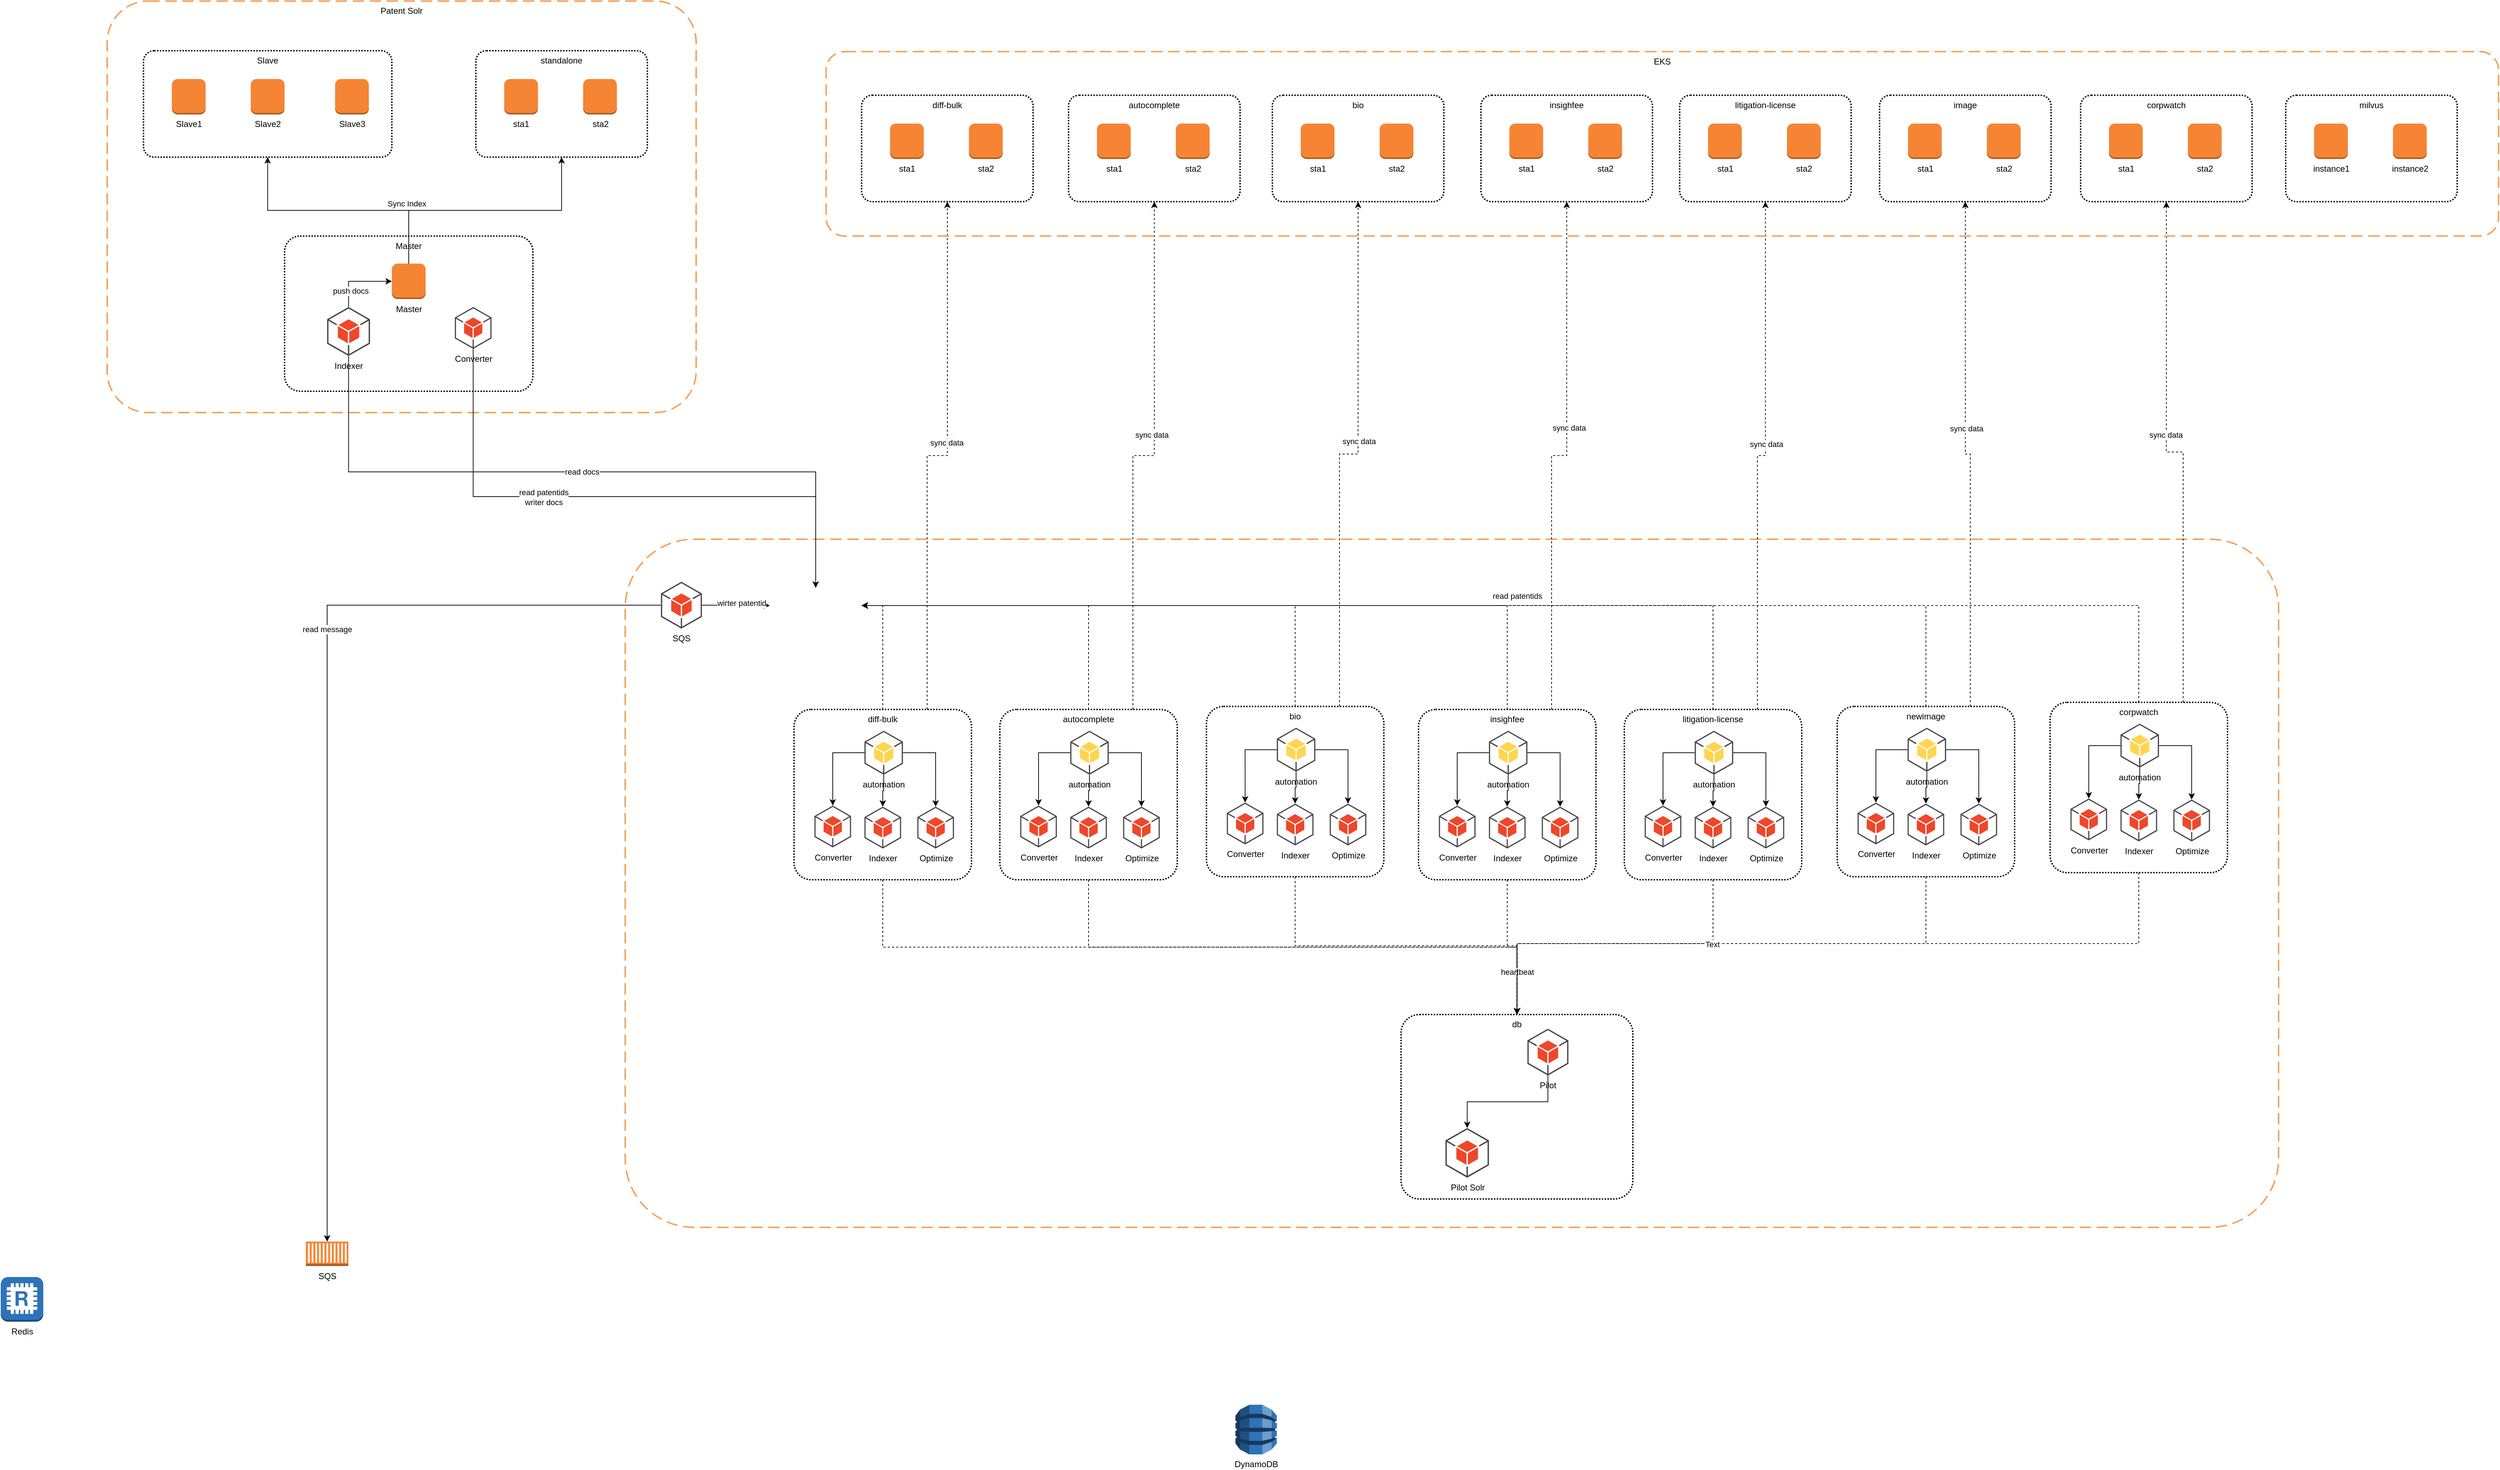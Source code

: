<mxfile version="16.5.5" type="github">
  <diagram id="Ht1M8jgEwFfnCIfOTk4-" name="Page-1">
    <mxGraphModel dx="2835" dy="1621" grid="1" gridSize="10" guides="1" tooltips="1" connect="1" arrows="1" fold="1" page="1" pageScale="1" pageWidth="1169" pageHeight="827" math="0" shadow="0">
      <root>
        <mxCell id="0" />
        <mxCell id="1" parent="0" />
        <mxCell id="1D48mH3xO_Sxxa785n8w-29" value="" style="rounded=1;arcSize=10;dashed=1;strokeColor=#F59D56;fillColor=none;gradientColor=none;dashPattern=8 4;strokeWidth=2;" parent="1" vertex="1">
          <mxGeometry x="80" y="490" width="2330" height="970" as="geometry" />
        </mxCell>
        <mxCell id="1D48mH3xO_Sxxa785n8w-140" value="db" style="rounded=1;arcSize=10;dashed=1;fillColor=none;gradientColor=none;dashPattern=1 1;strokeWidth=2;verticalAlign=top;" parent="1" vertex="1">
          <mxGeometry x="1173.33" y="1160" width="326.67" height="260" as="geometry" />
        </mxCell>
        <mxCell id="1D48mH3xO_Sxxa785n8w-141" style="edgeStyle=orthogonalEdgeStyle;rounded=0;orthogonalLoop=1;jettySize=auto;html=1;exitX=0.5;exitY=1;exitDx=0;exitDy=0;dashed=1;" parent="1" source="1D48mH3xO_Sxxa785n8w-71" target="1D48mH3xO_Sxxa785n8w-140" edge="1">
          <mxGeometry relative="1" as="geometry" />
        </mxCell>
        <mxCell id="1D48mH3xO_Sxxa785n8w-149" style="edgeStyle=orthogonalEdgeStyle;rounded=0;orthogonalLoop=1;jettySize=auto;html=1;exitX=0.5;exitY=0;exitDx=0;exitDy=0;entryX=1;entryY=0.5;entryDx=0;entryDy=0;dashed=1;" parent="1" source="1D48mH3xO_Sxxa785n8w-71" target="1D48mH3xO_Sxxa785n8w-42" edge="1">
          <mxGeometry relative="1" as="geometry" />
        </mxCell>
        <mxCell id="4csl45NmHxAK_T0GIT1x-1" style="edgeStyle=orthogonalEdgeStyle;rounded=0;orthogonalLoop=1;jettySize=auto;html=1;exitX=0.75;exitY=0;exitDx=0;exitDy=0;entryX=0.5;entryY=1;entryDx=0;entryDy=0;dashed=1;" edge="1" parent="1" source="1D48mH3xO_Sxxa785n8w-71" target="1D48mH3xO_Sxxa785n8w-173">
          <mxGeometry relative="1" as="geometry" />
        </mxCell>
        <mxCell id="4csl45NmHxAK_T0GIT1x-12" value="sync data" style="edgeLabel;html=1;align=center;verticalAlign=middle;resizable=0;points=[];" vertex="1" connectable="0" parent="4csl45NmHxAK_T0GIT1x-1">
          <mxGeometry x="0.087" y="1" relative="1" as="geometry">
            <mxPoint as="offset" />
          </mxGeometry>
        </mxCell>
        <mxCell id="1D48mH3xO_Sxxa785n8w-71" value="diff-bulk" style="rounded=1;arcSize=10;dashed=1;fillColor=none;gradientColor=none;dashPattern=1 1;strokeWidth=2;verticalAlign=top;" parent="1" vertex="1">
          <mxGeometry x="318.0" y="730" width="250" height="240" as="geometry" />
        </mxCell>
        <mxCell id="1D48mH3xO_Sxxa785n8w-31" value="Patent Solr" style="rounded=1;arcSize=10;dashed=1;strokeColor=#F59D56;fillColor=none;gradientColor=none;dashPattern=8 4;strokeWidth=2;verticalAlign=top;" parent="1" vertex="1">
          <mxGeometry x="-650" y="-268.5" width="830" height="580" as="geometry" />
        </mxCell>
        <mxCell id="1D48mH3xO_Sxxa785n8w-21" value="Master" style="rounded=1;arcSize=10;dashed=1;fillColor=none;gradientColor=none;dashPattern=1 1;strokeWidth=2;verticalAlign=top;" parent="1" vertex="1">
          <mxGeometry x="-400" y="62.75" width="350" height="218.75" as="geometry" />
        </mxCell>
        <mxCell id="1D48mH3xO_Sxxa785n8w-7" value="DynamoDB" style="outlineConnect=0;dashed=0;verticalLabelPosition=bottom;verticalAlign=top;align=center;html=1;shape=mxgraph.aws3.dynamo_db;fillColor=#2E73B8;gradientColor=none;" parent="1" vertex="1">
          <mxGeometry x="939.99" y="1710" width="58.33" height="70" as="geometry" />
        </mxCell>
        <mxCell id="1D48mH3xO_Sxxa785n8w-8" value="Redis" style="outlineConnect=0;dashed=0;verticalLabelPosition=bottom;verticalAlign=top;align=center;html=1;shape=mxgraph.aws3.redis;fillColor=#2E73B8;gradientColor=none;" parent="1" vertex="1">
          <mxGeometry x="-800" y="1530" width="60" height="63" as="geometry" />
        </mxCell>
        <mxCell id="1D48mH3xO_Sxxa785n8w-32" style="edgeStyle=orthogonalEdgeStyle;rounded=0;orthogonalLoop=1;jettySize=auto;html=1;exitX=0.5;exitY=0;exitDx=0;exitDy=0;exitPerimeter=0;entryX=0.5;entryY=1;entryDx=0;entryDy=0;" parent="1" source="1D48mH3xO_Sxxa785n8w-13" target="1D48mH3xO_Sxxa785n8w-165" edge="1">
          <mxGeometry relative="1" as="geometry">
            <mxPoint x="-86.2" y="-38.74" as="targetPoint" />
          </mxGeometry>
        </mxCell>
        <mxCell id="1D48mH3xO_Sxxa785n8w-33" style="edgeStyle=orthogonalEdgeStyle;rounded=0;orthogonalLoop=1;jettySize=auto;html=1;exitX=0.5;exitY=0;exitDx=0;exitDy=0;exitPerimeter=0;entryX=0.5;entryY=1;entryDx=0;entryDy=0;" parent="1" source="1D48mH3xO_Sxxa785n8w-13" target="1D48mH3xO_Sxxa785n8w-161" edge="1">
          <mxGeometry relative="1" as="geometry">
            <mxPoint x="-379.941" y="-24.25" as="targetPoint" />
          </mxGeometry>
        </mxCell>
        <mxCell id="1D48mH3xO_Sxxa785n8w-34" value="Sync Index" style="edgeLabel;html=1;align=center;verticalAlign=middle;resizable=0;points=[];" parent="1D48mH3xO_Sxxa785n8w-33" vertex="1" connectable="0">
          <mxGeometry x="-0.615" y="3" relative="1" as="geometry">
            <mxPoint y="-18" as="offset" />
          </mxGeometry>
        </mxCell>
        <mxCell id="1D48mH3xO_Sxxa785n8w-13" value="Master" style="outlineConnect=0;dashed=0;verticalLabelPosition=bottom;verticalAlign=top;align=center;html=1;shape=mxgraph.aws3.instance;fillColor=#F58534;gradientColor=none;" parent="1" vertex="1">
          <mxGeometry x="-248.81" y="101.5" width="47.62" height="50" as="geometry" />
        </mxCell>
        <mxCell id="1D48mH3xO_Sxxa785n8w-66" style="edgeStyle=orthogonalEdgeStyle;rounded=0;orthogonalLoop=1;jettySize=auto;html=1;exitX=0.5;exitY=1;exitDx=0;exitDy=0;exitPerimeter=0;entryX=0.5;entryY=0;entryDx=0;entryDy=0;" parent="1" source="1D48mH3xO_Sxxa785n8w-24" target="1D48mH3xO_Sxxa785n8w-42" edge="1">
          <mxGeometry relative="1" as="geometry">
            <Array as="points">
              <mxPoint x="-134" y="430" />
              <mxPoint x="348" y="430" />
            </Array>
          </mxGeometry>
        </mxCell>
        <mxCell id="1D48mH3xO_Sxxa785n8w-67" value="read patentids&lt;br&gt;writer docs" style="edgeLabel;html=1;align=center;verticalAlign=middle;resizable=0;points=[];" parent="1D48mH3xO_Sxxa785n8w-66" vertex="1" connectable="0">
          <mxGeometry x="-0.251" y="-1" relative="1" as="geometry">
            <mxPoint as="offset" />
          </mxGeometry>
        </mxCell>
        <mxCell id="1D48mH3xO_Sxxa785n8w-24" value="Converter" style="outlineConnect=0;dashed=0;verticalLabelPosition=bottom;verticalAlign=top;align=center;html=1;shape=mxgraph.aws3.android;fillColor=#EE472A;gradientColor=none;" parent="1" vertex="1">
          <mxGeometry x="-160" y="162.75" width="51.63" height="59" as="geometry" />
        </mxCell>
        <mxCell id="1D48mH3xO_Sxxa785n8w-46" value="read docs" style="edgeStyle=orthogonalEdgeStyle;rounded=0;orthogonalLoop=1;jettySize=auto;html=1;exitX=0.5;exitY=1;exitDx=0;exitDy=0;exitPerimeter=0;" parent="1" source="1D48mH3xO_Sxxa785n8w-25" target="1D48mH3xO_Sxxa785n8w-42" edge="1">
          <mxGeometry relative="1" as="geometry">
            <mxPoint x="-191.556" y="490" as="targetPoint" />
          </mxGeometry>
        </mxCell>
        <mxCell id="1D48mH3xO_Sxxa785n8w-68" style="edgeStyle=orthogonalEdgeStyle;rounded=0;orthogonalLoop=1;jettySize=auto;html=1;exitX=0.5;exitY=0;exitDx=0;exitDy=0;exitPerimeter=0;entryX=0;entryY=0.5;entryDx=0;entryDy=0;entryPerimeter=0;" parent="1" source="1D48mH3xO_Sxxa785n8w-25" target="1D48mH3xO_Sxxa785n8w-13" edge="1">
          <mxGeometry relative="1" as="geometry" />
        </mxCell>
        <mxCell id="1D48mH3xO_Sxxa785n8w-69" value="push docs" style="edgeLabel;html=1;align=center;verticalAlign=middle;resizable=0;points=[];" parent="1D48mH3xO_Sxxa785n8w-68" vertex="1" connectable="0">
          <mxGeometry x="-0.524" y="-3" relative="1" as="geometry">
            <mxPoint as="offset" />
          </mxGeometry>
        </mxCell>
        <mxCell id="1D48mH3xO_Sxxa785n8w-25" value="Indexer" style="outlineConnect=0;dashed=0;verticalLabelPosition=bottom;verticalAlign=top;align=center;html=1;shape=mxgraph.aws3.android;fillColor=#EE472A;gradientColor=none;" parent="1" vertex="1">
          <mxGeometry x="-340" y="162.75" width="60.38" height="69" as="geometry" />
        </mxCell>
        <mxCell id="1D48mH3xO_Sxxa785n8w-39" style="edgeStyle=orthogonalEdgeStyle;rounded=0;orthogonalLoop=1;jettySize=auto;html=1;exitX=0;exitY=0.5;exitDx=0;exitDy=0;exitPerimeter=0;entryX=0.5;entryY=0;entryDx=0;entryDy=0;entryPerimeter=0;" parent="1" source="1D48mH3xO_Sxxa785n8w-35" target="1D48mH3xO_Sxxa785n8w-38" edge="1">
          <mxGeometry relative="1" as="geometry" />
        </mxCell>
        <mxCell id="1D48mH3xO_Sxxa785n8w-40" value="read message" style="edgeLabel;html=1;align=center;verticalAlign=middle;resizable=0;points=[];" parent="1D48mH3xO_Sxxa785n8w-39" vertex="1" connectable="0">
          <mxGeometry x="-0.262" relative="1" as="geometry">
            <mxPoint as="offset" />
          </mxGeometry>
        </mxCell>
        <mxCell id="1D48mH3xO_Sxxa785n8w-64" style="edgeStyle=orthogonalEdgeStyle;rounded=0;orthogonalLoop=1;jettySize=auto;html=1;exitX=1;exitY=0.5;exitDx=0;exitDy=0;exitPerimeter=0;entryX=0;entryY=0.5;entryDx=0;entryDy=0;" parent="1" source="1D48mH3xO_Sxxa785n8w-35" target="1D48mH3xO_Sxxa785n8w-42" edge="1">
          <mxGeometry relative="1" as="geometry" />
        </mxCell>
        <mxCell id="1D48mH3xO_Sxxa785n8w-65" value="wirter patentid" style="edgeLabel;html=1;align=center;verticalAlign=middle;resizable=0;points=[];" parent="1D48mH3xO_Sxxa785n8w-64" vertex="1" connectable="0">
          <mxGeometry x="0.141" y="4" relative="1" as="geometry">
            <mxPoint x="1" as="offset" />
          </mxGeometry>
        </mxCell>
        <mxCell id="1D48mH3xO_Sxxa785n8w-35" value="SQS" style="outlineConnect=0;dashed=0;verticalLabelPosition=bottom;verticalAlign=top;align=center;html=1;shape=mxgraph.aws3.android;fillColor=#EE472A;gradientColor=none;" parent="1" vertex="1">
          <mxGeometry x="130.38" y="550" width="57.75" height="66" as="geometry" />
        </mxCell>
        <mxCell id="1D48mH3xO_Sxxa785n8w-38" value="SQS" style="outlineConnect=0;dashed=0;verticalLabelPosition=bottom;verticalAlign=top;align=center;html=1;shape=mxgraph.aws3.ec2_compute_container;fillColor=#F58534;gradientColor=none;" parent="1" vertex="1">
          <mxGeometry x="-370" y="1480" width="60" height="34.5" as="geometry" />
        </mxCell>
        <mxCell id="1D48mH3xO_Sxxa785n8w-42" value="" style="shape=image;verticalLabelPosition=bottom;labelBackgroundColor=default;verticalAlign=top;aspect=fixed;imageAspect=0;image=https://www.ovhcloud.com/sites/default/files/styles/text_media_horizontal/public/2021-09/ECX-1909_Hero_Kafka_600x400%402x-1.png;" parent="1" vertex="1">
          <mxGeometry x="283.81" y="558.5" width="129.36" height="50" as="geometry" />
        </mxCell>
        <mxCell id="1D48mH3xO_Sxxa785n8w-53" style="edgeStyle=orthogonalEdgeStyle;rounded=0;orthogonalLoop=1;jettySize=auto;html=1;exitX=0.5;exitY=1;exitDx=0;exitDy=0;exitPerimeter=0;entryX=0.5;entryY=0;entryDx=0;entryDy=0;entryPerimeter=0;" parent="1" source="1D48mH3xO_Sxxa785n8w-51" target="1D48mH3xO_Sxxa785n8w-52" edge="1">
          <mxGeometry relative="1" as="geometry" />
        </mxCell>
        <mxCell id="1D48mH3xO_Sxxa785n8w-51" value="Pilot" style="outlineConnect=0;dashed=0;verticalLabelPosition=bottom;verticalAlign=top;align=center;html=1;shape=mxgraph.aws3.android;fillColor=#EE472A;gradientColor=none;" parent="1" vertex="1">
          <mxGeometry x="1351.44" y="1180" width="57.75" height="66" as="geometry" />
        </mxCell>
        <mxCell id="1D48mH3xO_Sxxa785n8w-52" value="Pilot Solr" style="outlineConnect=0;dashed=0;verticalLabelPosition=bottom;verticalAlign=top;align=center;html=1;shape=mxgraph.aws3.android;fillColor=#EE472A;gradientColor=none;" parent="1" vertex="1">
          <mxGeometry x="1235.94" y="1320" width="61.25" height="70" as="geometry" />
        </mxCell>
        <mxCell id="1D48mH3xO_Sxxa785n8w-75" style="edgeStyle=orthogonalEdgeStyle;rounded=0;orthogonalLoop=1;jettySize=auto;html=1;exitX=0;exitY=0.5;exitDx=0;exitDy=0;exitPerimeter=0;entryX=0.5;entryY=0;entryDx=0;entryDy=0;entryPerimeter=0;" parent="1" source="1D48mH3xO_Sxxa785n8w-55" target="1D48mH3xO_Sxxa785n8w-72" edge="1">
          <mxGeometry relative="1" as="geometry" />
        </mxCell>
        <mxCell id="1D48mH3xO_Sxxa785n8w-76" style="edgeStyle=orthogonalEdgeStyle;rounded=0;orthogonalLoop=1;jettySize=auto;html=1;exitX=1;exitY=0.5;exitDx=0;exitDy=0;exitPerimeter=0;entryX=0.5;entryY=0;entryDx=0;entryDy=0;entryPerimeter=0;" parent="1" source="1D48mH3xO_Sxxa785n8w-55" target="1D48mH3xO_Sxxa785n8w-74" edge="1">
          <mxGeometry relative="1" as="geometry" />
        </mxCell>
        <mxCell id="1D48mH3xO_Sxxa785n8w-77" style="edgeStyle=orthogonalEdgeStyle;rounded=0;orthogonalLoop=1;jettySize=auto;html=1;exitX=0.5;exitY=1;exitDx=0;exitDy=0;exitPerimeter=0;entryX=0.5;entryY=0;entryDx=0;entryDy=0;entryPerimeter=0;" parent="1" source="1D48mH3xO_Sxxa785n8w-55" target="1D48mH3xO_Sxxa785n8w-73" edge="1">
          <mxGeometry relative="1" as="geometry" />
        </mxCell>
        <mxCell id="1D48mH3xO_Sxxa785n8w-55" value="automation" style="outlineConnect=0;dashed=0;verticalLabelPosition=bottom;verticalAlign=top;align=center;html=1;shape=mxgraph.aws3.android;fillColor=#FFD44F;gradientColor=none;" parent="1" vertex="1">
          <mxGeometry x="417.19" y="760" width="54.25" height="62" as="geometry" />
        </mxCell>
        <mxCell id="1D48mH3xO_Sxxa785n8w-72" value="Converter" style="outlineConnect=0;dashed=0;verticalLabelPosition=bottom;verticalAlign=top;align=center;html=1;shape=mxgraph.aws3.android;fillColor=#EE472A;gradientColor=none;" parent="1" vertex="1">
          <mxGeometry x="346.7" y="865.5" width="51.63" height="59" as="geometry" />
        </mxCell>
        <mxCell id="1D48mH3xO_Sxxa785n8w-73" value="Indexer" style="outlineConnect=0;dashed=0;verticalLabelPosition=bottom;verticalAlign=top;align=center;html=1;shape=mxgraph.aws3.android;fillColor=#EE472A;gradientColor=none;" parent="1" vertex="1">
          <mxGeometry x="417.19" y="867" width="51.63" height="59" as="geometry" />
        </mxCell>
        <mxCell id="1D48mH3xO_Sxxa785n8w-74" value="Optimize" style="outlineConnect=0;dashed=0;verticalLabelPosition=bottom;verticalAlign=top;align=center;html=1;shape=mxgraph.aws3.android;fillColor=#EE472A;gradientColor=none;" parent="1" vertex="1">
          <mxGeometry x="491.7" y="867" width="51.63" height="59" as="geometry" />
        </mxCell>
        <mxCell id="1D48mH3xO_Sxxa785n8w-142" style="edgeStyle=orthogonalEdgeStyle;rounded=0;orthogonalLoop=1;jettySize=auto;html=1;exitX=0.5;exitY=1;exitDx=0;exitDy=0;dashed=1;" parent="1" source="1D48mH3xO_Sxxa785n8w-78" target="1D48mH3xO_Sxxa785n8w-140" edge="1">
          <mxGeometry relative="1" as="geometry">
            <Array as="points">
              <mxPoint x="733" y="1065" />
              <mxPoint x="1337" y="1065" />
            </Array>
          </mxGeometry>
        </mxCell>
        <mxCell id="1D48mH3xO_Sxxa785n8w-150" style="edgeStyle=orthogonalEdgeStyle;rounded=0;orthogonalLoop=1;jettySize=auto;html=1;exitX=0.5;exitY=0;exitDx=0;exitDy=0;dashed=1;entryX=1;entryY=0.5;entryDx=0;entryDy=0;" parent="1" source="1D48mH3xO_Sxxa785n8w-78" target="1D48mH3xO_Sxxa785n8w-42" edge="1">
          <mxGeometry relative="1" as="geometry">
            <mxPoint x="400" y="590" as="targetPoint" />
          </mxGeometry>
        </mxCell>
        <mxCell id="4csl45NmHxAK_T0GIT1x-2" style="edgeStyle=orthogonalEdgeStyle;rounded=0;orthogonalLoop=1;jettySize=auto;html=1;exitX=0.75;exitY=0;exitDx=0;exitDy=0;entryX=0.5;entryY=1;entryDx=0;entryDy=0;dashed=1;" edge="1" parent="1" source="1D48mH3xO_Sxxa785n8w-78" target="1D48mH3xO_Sxxa785n8w-179">
          <mxGeometry relative="1" as="geometry">
            <mxPoint x="850" y="120" as="targetPoint" />
          </mxGeometry>
        </mxCell>
        <mxCell id="4csl45NmHxAK_T0GIT1x-13" value="sync data" style="edgeLabel;html=1;align=center;verticalAlign=middle;resizable=0;points=[];" vertex="1" connectable="0" parent="4csl45NmHxAK_T0GIT1x-2">
          <mxGeometry x="0.118" y="4" relative="1" as="geometry">
            <mxPoint as="offset" />
          </mxGeometry>
        </mxCell>
        <mxCell id="1D48mH3xO_Sxxa785n8w-78" value="autocomplete" style="rounded=1;arcSize=10;dashed=1;fillColor=none;gradientColor=none;dashPattern=1 1;strokeWidth=2;verticalAlign=top;" parent="1" vertex="1">
          <mxGeometry x="608" y="730" width="250" height="240" as="geometry" />
        </mxCell>
        <mxCell id="1D48mH3xO_Sxxa785n8w-79" style="edgeStyle=orthogonalEdgeStyle;rounded=0;orthogonalLoop=1;jettySize=auto;html=1;exitX=0;exitY=0.5;exitDx=0;exitDy=0;exitPerimeter=0;entryX=0.5;entryY=0;entryDx=0;entryDy=0;entryPerimeter=0;" parent="1" source="1D48mH3xO_Sxxa785n8w-82" target="1D48mH3xO_Sxxa785n8w-83" edge="1">
          <mxGeometry relative="1" as="geometry" />
        </mxCell>
        <mxCell id="1D48mH3xO_Sxxa785n8w-80" style="edgeStyle=orthogonalEdgeStyle;rounded=0;orthogonalLoop=1;jettySize=auto;html=1;exitX=1;exitY=0.5;exitDx=0;exitDy=0;exitPerimeter=0;entryX=0.5;entryY=0;entryDx=0;entryDy=0;entryPerimeter=0;" parent="1" source="1D48mH3xO_Sxxa785n8w-82" target="1D48mH3xO_Sxxa785n8w-85" edge="1">
          <mxGeometry relative="1" as="geometry" />
        </mxCell>
        <mxCell id="1D48mH3xO_Sxxa785n8w-81" style="edgeStyle=orthogonalEdgeStyle;rounded=0;orthogonalLoop=1;jettySize=auto;html=1;exitX=0.5;exitY=1;exitDx=0;exitDy=0;exitPerimeter=0;entryX=0.5;entryY=0;entryDx=0;entryDy=0;entryPerimeter=0;" parent="1" source="1D48mH3xO_Sxxa785n8w-82" target="1D48mH3xO_Sxxa785n8w-84" edge="1">
          <mxGeometry relative="1" as="geometry" />
        </mxCell>
        <mxCell id="1D48mH3xO_Sxxa785n8w-82" value="automation" style="outlineConnect=0;dashed=0;verticalLabelPosition=bottom;verticalAlign=top;align=center;html=1;shape=mxgraph.aws3.android;fillColor=#FFD44F;gradientColor=none;" parent="1" vertex="1">
          <mxGeometry x="707.19" y="760" width="54.25" height="62" as="geometry" />
        </mxCell>
        <mxCell id="1D48mH3xO_Sxxa785n8w-83" value="Converter" style="outlineConnect=0;dashed=0;verticalLabelPosition=bottom;verticalAlign=top;align=center;html=1;shape=mxgraph.aws3.android;fillColor=#EE472A;gradientColor=none;" parent="1" vertex="1">
          <mxGeometry x="636.7" y="865.5" width="51.63" height="59" as="geometry" />
        </mxCell>
        <mxCell id="1D48mH3xO_Sxxa785n8w-84" value="Indexer" style="outlineConnect=0;dashed=0;verticalLabelPosition=bottom;verticalAlign=top;align=center;html=1;shape=mxgraph.aws3.android;fillColor=#EE472A;gradientColor=none;" parent="1" vertex="1">
          <mxGeometry x="707.19" y="867" width="51.63" height="59" as="geometry" />
        </mxCell>
        <mxCell id="1D48mH3xO_Sxxa785n8w-85" value="Optimize" style="outlineConnect=0;dashed=0;verticalLabelPosition=bottom;verticalAlign=top;align=center;html=1;shape=mxgraph.aws3.android;fillColor=#EE472A;gradientColor=none;" parent="1" vertex="1">
          <mxGeometry x="781.7" y="867" width="51.63" height="59" as="geometry" />
        </mxCell>
        <mxCell id="1D48mH3xO_Sxxa785n8w-147" style="edgeStyle=orthogonalEdgeStyle;rounded=0;orthogonalLoop=1;jettySize=auto;html=1;exitX=0.5;exitY=1;exitDx=0;exitDy=0;dashed=1;" parent="1" source="1D48mH3xO_Sxxa785n8w-87" target="1D48mH3xO_Sxxa785n8w-140" edge="1">
          <mxGeometry relative="1" as="geometry">
            <Array as="points">
              <mxPoint x="1024" y="1063" />
              <mxPoint x="1337" y="1063" />
            </Array>
          </mxGeometry>
        </mxCell>
        <mxCell id="1D48mH3xO_Sxxa785n8w-151" style="edgeStyle=orthogonalEdgeStyle;rounded=0;orthogonalLoop=1;jettySize=auto;html=1;exitX=0.5;exitY=0;exitDx=0;exitDy=0;dashed=1;entryX=1;entryY=0.5;entryDx=0;entryDy=0;" parent="1" source="1D48mH3xO_Sxxa785n8w-87" target="1D48mH3xO_Sxxa785n8w-42" edge="1">
          <mxGeometry relative="1" as="geometry" />
        </mxCell>
        <mxCell id="4csl45NmHxAK_T0GIT1x-3" style="edgeStyle=orthogonalEdgeStyle;rounded=0;orthogonalLoop=1;jettySize=auto;html=1;exitX=0.75;exitY=0;exitDx=0;exitDy=0;entryX=0.5;entryY=1;entryDx=0;entryDy=0;dashed=1;" edge="1" parent="1" source="1D48mH3xO_Sxxa785n8w-87" target="1D48mH3xO_Sxxa785n8w-176">
          <mxGeometry relative="1" as="geometry" />
        </mxCell>
        <mxCell id="4csl45NmHxAK_T0GIT1x-14" value="sync data" style="edgeLabel;html=1;align=center;verticalAlign=middle;resizable=0;points=[];" vertex="1" connectable="0" parent="4csl45NmHxAK_T0GIT1x-3">
          <mxGeometry x="0.087" y="-1" relative="1" as="geometry">
            <mxPoint y="1" as="offset" />
          </mxGeometry>
        </mxCell>
        <mxCell id="1D48mH3xO_Sxxa785n8w-87" value="bio" style="rounded=1;arcSize=10;dashed=1;fillColor=none;gradientColor=none;dashPattern=1 1;strokeWidth=2;verticalAlign=top;" parent="1" vertex="1">
          <mxGeometry x="899.13" y="725.75" width="250" height="240" as="geometry" />
        </mxCell>
        <mxCell id="1D48mH3xO_Sxxa785n8w-88" style="edgeStyle=orthogonalEdgeStyle;rounded=0;orthogonalLoop=1;jettySize=auto;html=1;exitX=0;exitY=0.5;exitDx=0;exitDy=0;exitPerimeter=0;entryX=0.5;entryY=0;entryDx=0;entryDy=0;entryPerimeter=0;" parent="1" source="1D48mH3xO_Sxxa785n8w-91" target="1D48mH3xO_Sxxa785n8w-92" edge="1">
          <mxGeometry relative="1" as="geometry" />
        </mxCell>
        <mxCell id="1D48mH3xO_Sxxa785n8w-89" style="edgeStyle=orthogonalEdgeStyle;rounded=0;orthogonalLoop=1;jettySize=auto;html=1;exitX=1;exitY=0.5;exitDx=0;exitDy=0;exitPerimeter=0;entryX=0.5;entryY=0;entryDx=0;entryDy=0;entryPerimeter=0;" parent="1" source="1D48mH3xO_Sxxa785n8w-91" target="1D48mH3xO_Sxxa785n8w-94" edge="1">
          <mxGeometry relative="1" as="geometry" />
        </mxCell>
        <mxCell id="1D48mH3xO_Sxxa785n8w-90" style="edgeStyle=orthogonalEdgeStyle;rounded=0;orthogonalLoop=1;jettySize=auto;html=1;exitX=0.5;exitY=1;exitDx=0;exitDy=0;exitPerimeter=0;entryX=0.5;entryY=0;entryDx=0;entryDy=0;entryPerimeter=0;" parent="1" source="1D48mH3xO_Sxxa785n8w-91" target="1D48mH3xO_Sxxa785n8w-93" edge="1">
          <mxGeometry relative="1" as="geometry" />
        </mxCell>
        <mxCell id="1D48mH3xO_Sxxa785n8w-91" value="automation" style="outlineConnect=0;dashed=0;verticalLabelPosition=bottom;verticalAlign=top;align=center;html=1;shape=mxgraph.aws3.android;fillColor=#FFD44F;gradientColor=none;" parent="1" vertex="1">
          <mxGeometry x="998.32" y="755.75" width="54.25" height="62" as="geometry" />
        </mxCell>
        <mxCell id="1D48mH3xO_Sxxa785n8w-92" value="Converter" style="outlineConnect=0;dashed=0;verticalLabelPosition=bottom;verticalAlign=top;align=center;html=1;shape=mxgraph.aws3.android;fillColor=#EE472A;gradientColor=none;" parent="1" vertex="1">
          <mxGeometry x="927.83" y="861.25" width="51.63" height="59" as="geometry" />
        </mxCell>
        <mxCell id="1D48mH3xO_Sxxa785n8w-93" value="Indexer" style="outlineConnect=0;dashed=0;verticalLabelPosition=bottom;verticalAlign=top;align=center;html=1;shape=mxgraph.aws3.android;fillColor=#EE472A;gradientColor=none;" parent="1" vertex="1">
          <mxGeometry x="998.32" y="862.75" width="51.63" height="59" as="geometry" />
        </mxCell>
        <mxCell id="1D48mH3xO_Sxxa785n8w-94" value="Optimize" style="outlineConnect=0;dashed=0;verticalLabelPosition=bottom;verticalAlign=top;align=center;html=1;shape=mxgraph.aws3.android;fillColor=#EE472A;gradientColor=none;" parent="1" vertex="1">
          <mxGeometry x="1072.83" y="862.75" width="51.63" height="59" as="geometry" />
        </mxCell>
        <mxCell id="1D48mH3xO_Sxxa785n8w-146" style="edgeStyle=orthogonalEdgeStyle;rounded=0;orthogonalLoop=1;jettySize=auto;html=1;exitX=0.5;exitY=1;exitDx=0;exitDy=0;dashed=1;" parent="1" source="1D48mH3xO_Sxxa785n8w-95" target="1D48mH3xO_Sxxa785n8w-140" edge="1">
          <mxGeometry relative="1" as="geometry" />
        </mxCell>
        <mxCell id="1D48mH3xO_Sxxa785n8w-158" value="heartbeat" style="edgeLabel;html=1;align=center;verticalAlign=middle;resizable=0;points=[];" parent="1D48mH3xO_Sxxa785n8w-146" vertex="1" connectable="0">
          <mxGeometry x="-0.43" y="-1" relative="1" as="geometry">
            <mxPoint x="15" y="72" as="offset" />
          </mxGeometry>
        </mxCell>
        <mxCell id="1D48mH3xO_Sxxa785n8w-152" style="edgeStyle=orthogonalEdgeStyle;rounded=0;orthogonalLoop=1;jettySize=auto;html=1;exitX=0.5;exitY=0;exitDx=0;exitDy=0;dashed=1;entryX=1;entryY=0.5;entryDx=0;entryDy=0;" parent="1" source="1D48mH3xO_Sxxa785n8w-95" target="1D48mH3xO_Sxxa785n8w-42" edge="1">
          <mxGeometry relative="1" as="geometry" />
        </mxCell>
        <mxCell id="4csl45NmHxAK_T0GIT1x-8" style="edgeStyle=orthogonalEdgeStyle;rounded=0;orthogonalLoop=1;jettySize=auto;html=1;exitX=0.75;exitY=0;exitDx=0;exitDy=0;entryX=0.5;entryY=1;entryDx=0;entryDy=0;dashed=1;" edge="1" parent="1" source="1D48mH3xO_Sxxa785n8w-95" target="4csl45NmHxAK_T0GIT1x-5">
          <mxGeometry relative="1" as="geometry" />
        </mxCell>
        <mxCell id="4csl45NmHxAK_T0GIT1x-15" value="sync data" style="edgeLabel;html=1;align=center;verticalAlign=middle;resizable=0;points=[];" vertex="1" connectable="0" parent="4csl45NmHxAK_T0GIT1x-8">
          <mxGeometry x="0.136" y="-3" relative="1" as="geometry">
            <mxPoint as="offset" />
          </mxGeometry>
        </mxCell>
        <mxCell id="1D48mH3xO_Sxxa785n8w-95" value="insighfee" style="rounded=1;arcSize=10;dashed=1;fillColor=none;gradientColor=none;dashPattern=1 1;strokeWidth=2;verticalAlign=top;" parent="1" vertex="1">
          <mxGeometry x="1198" y="730" width="250" height="240" as="geometry" />
        </mxCell>
        <mxCell id="1D48mH3xO_Sxxa785n8w-96" style="edgeStyle=orthogonalEdgeStyle;rounded=0;orthogonalLoop=1;jettySize=auto;html=1;exitX=0;exitY=0.5;exitDx=0;exitDy=0;exitPerimeter=0;entryX=0.5;entryY=0;entryDx=0;entryDy=0;entryPerimeter=0;" parent="1" source="1D48mH3xO_Sxxa785n8w-99" target="1D48mH3xO_Sxxa785n8w-100" edge="1">
          <mxGeometry relative="1" as="geometry" />
        </mxCell>
        <mxCell id="1D48mH3xO_Sxxa785n8w-97" style="edgeStyle=orthogonalEdgeStyle;rounded=0;orthogonalLoop=1;jettySize=auto;html=1;exitX=1;exitY=0.5;exitDx=0;exitDy=0;exitPerimeter=0;entryX=0.5;entryY=0;entryDx=0;entryDy=0;entryPerimeter=0;" parent="1" source="1D48mH3xO_Sxxa785n8w-99" target="1D48mH3xO_Sxxa785n8w-102" edge="1">
          <mxGeometry relative="1" as="geometry" />
        </mxCell>
        <mxCell id="1D48mH3xO_Sxxa785n8w-98" style="edgeStyle=orthogonalEdgeStyle;rounded=0;orthogonalLoop=1;jettySize=auto;html=1;exitX=0.5;exitY=1;exitDx=0;exitDy=0;exitPerimeter=0;entryX=0.5;entryY=0;entryDx=0;entryDy=0;entryPerimeter=0;" parent="1" source="1D48mH3xO_Sxxa785n8w-99" target="1D48mH3xO_Sxxa785n8w-101" edge="1">
          <mxGeometry relative="1" as="geometry" />
        </mxCell>
        <mxCell id="1D48mH3xO_Sxxa785n8w-99" value="automation" style="outlineConnect=0;dashed=0;verticalLabelPosition=bottom;verticalAlign=top;align=center;html=1;shape=mxgraph.aws3.android;fillColor=#FFD44F;gradientColor=none;" parent="1" vertex="1">
          <mxGeometry x="1297.19" y="760" width="54.25" height="62" as="geometry" />
        </mxCell>
        <mxCell id="1D48mH3xO_Sxxa785n8w-100" value="Converter" style="outlineConnect=0;dashed=0;verticalLabelPosition=bottom;verticalAlign=top;align=center;html=1;shape=mxgraph.aws3.android;fillColor=#EE472A;gradientColor=none;" parent="1" vertex="1">
          <mxGeometry x="1226.7" y="865.5" width="51.63" height="59" as="geometry" />
        </mxCell>
        <mxCell id="1D48mH3xO_Sxxa785n8w-101" value="Indexer" style="outlineConnect=0;dashed=0;verticalLabelPosition=bottom;verticalAlign=top;align=center;html=1;shape=mxgraph.aws3.android;fillColor=#EE472A;gradientColor=none;" parent="1" vertex="1">
          <mxGeometry x="1297.19" y="867" width="51.63" height="59" as="geometry" />
        </mxCell>
        <mxCell id="1D48mH3xO_Sxxa785n8w-102" value="Optimize" style="outlineConnect=0;dashed=0;verticalLabelPosition=bottom;verticalAlign=top;align=center;html=1;shape=mxgraph.aws3.android;fillColor=#EE472A;gradientColor=none;" parent="1" vertex="1">
          <mxGeometry x="1371.7" y="867" width="51.63" height="59" as="geometry" />
        </mxCell>
        <mxCell id="1D48mH3xO_Sxxa785n8w-145" style="edgeStyle=orthogonalEdgeStyle;rounded=0;orthogonalLoop=1;jettySize=auto;html=1;exitX=0.5;exitY=1;exitDx=0;exitDy=0;dashed=1;" parent="1" source="1D48mH3xO_Sxxa785n8w-103" target="1D48mH3xO_Sxxa785n8w-140" edge="1">
          <mxGeometry relative="1" as="geometry">
            <Array as="points">
              <mxPoint x="1613" y="1060" />
              <mxPoint x="1337" y="1060" />
            </Array>
          </mxGeometry>
        </mxCell>
        <mxCell id="1D48mH3xO_Sxxa785n8w-153" style="edgeStyle=orthogonalEdgeStyle;rounded=0;orthogonalLoop=1;jettySize=auto;html=1;exitX=0.5;exitY=0;exitDx=0;exitDy=0;dashed=1;entryX=1;entryY=0.5;entryDx=0;entryDy=0;" parent="1" source="1D48mH3xO_Sxxa785n8w-103" target="1D48mH3xO_Sxxa785n8w-42" edge="1">
          <mxGeometry relative="1" as="geometry" />
        </mxCell>
        <mxCell id="4csl45NmHxAK_T0GIT1x-9" style="edgeStyle=orthogonalEdgeStyle;rounded=0;orthogonalLoop=1;jettySize=auto;html=1;exitX=0.75;exitY=0;exitDx=0;exitDy=0;entryX=0.5;entryY=1;entryDx=0;entryDy=0;dashed=1;" edge="1" parent="1" source="1D48mH3xO_Sxxa785n8w-103" target="1D48mH3xO_Sxxa785n8w-182">
          <mxGeometry relative="1" as="geometry" />
        </mxCell>
        <mxCell id="4csl45NmHxAK_T0GIT1x-16" value="sync data" style="edgeLabel;html=1;align=center;verticalAlign=middle;resizable=0;points=[];" vertex="1" connectable="0" parent="4csl45NmHxAK_T0GIT1x-9">
          <mxGeometry x="0.065" y="-1" relative="1" as="geometry">
            <mxPoint y="1" as="offset" />
          </mxGeometry>
        </mxCell>
        <mxCell id="1D48mH3xO_Sxxa785n8w-103" value="litigation-license" style="rounded=1;arcSize=10;dashed=1;fillColor=none;gradientColor=none;dashPattern=1 1;strokeWidth=2;verticalAlign=top;" parent="1" vertex="1">
          <mxGeometry x="1488" y="730" width="250" height="240" as="geometry" />
        </mxCell>
        <mxCell id="1D48mH3xO_Sxxa785n8w-104" style="edgeStyle=orthogonalEdgeStyle;rounded=0;orthogonalLoop=1;jettySize=auto;html=1;exitX=0;exitY=0.5;exitDx=0;exitDy=0;exitPerimeter=0;entryX=0.5;entryY=0;entryDx=0;entryDy=0;entryPerimeter=0;" parent="1" source="1D48mH3xO_Sxxa785n8w-107" target="1D48mH3xO_Sxxa785n8w-108" edge="1">
          <mxGeometry relative="1" as="geometry" />
        </mxCell>
        <mxCell id="1D48mH3xO_Sxxa785n8w-105" style="edgeStyle=orthogonalEdgeStyle;rounded=0;orthogonalLoop=1;jettySize=auto;html=1;exitX=1;exitY=0.5;exitDx=0;exitDy=0;exitPerimeter=0;entryX=0.5;entryY=0;entryDx=0;entryDy=0;entryPerimeter=0;" parent="1" source="1D48mH3xO_Sxxa785n8w-107" target="1D48mH3xO_Sxxa785n8w-110" edge="1">
          <mxGeometry relative="1" as="geometry" />
        </mxCell>
        <mxCell id="1D48mH3xO_Sxxa785n8w-106" style="edgeStyle=orthogonalEdgeStyle;rounded=0;orthogonalLoop=1;jettySize=auto;html=1;exitX=0.5;exitY=1;exitDx=0;exitDy=0;exitPerimeter=0;entryX=0.5;entryY=0;entryDx=0;entryDy=0;entryPerimeter=0;" parent="1" source="1D48mH3xO_Sxxa785n8w-107" target="1D48mH3xO_Sxxa785n8w-109" edge="1">
          <mxGeometry relative="1" as="geometry" />
        </mxCell>
        <mxCell id="1D48mH3xO_Sxxa785n8w-107" value="automation" style="outlineConnect=0;dashed=0;verticalLabelPosition=bottom;verticalAlign=top;align=center;html=1;shape=mxgraph.aws3.android;fillColor=#FFD44F;gradientColor=none;" parent="1" vertex="1">
          <mxGeometry x="1587.19" y="760" width="54.25" height="62" as="geometry" />
        </mxCell>
        <mxCell id="1D48mH3xO_Sxxa785n8w-108" value="Converter" style="outlineConnect=0;dashed=0;verticalLabelPosition=bottom;verticalAlign=top;align=center;html=1;shape=mxgraph.aws3.android;fillColor=#EE472A;gradientColor=none;" parent="1" vertex="1">
          <mxGeometry x="1516.7" y="865.5" width="51.63" height="59" as="geometry" />
        </mxCell>
        <mxCell id="1D48mH3xO_Sxxa785n8w-109" value="Indexer" style="outlineConnect=0;dashed=0;verticalLabelPosition=bottom;verticalAlign=top;align=center;html=1;shape=mxgraph.aws3.android;fillColor=#EE472A;gradientColor=none;" parent="1" vertex="1">
          <mxGeometry x="1587.19" y="867" width="51.63" height="59" as="geometry" />
        </mxCell>
        <mxCell id="1D48mH3xO_Sxxa785n8w-110" value="Optimize" style="outlineConnect=0;dashed=0;verticalLabelPosition=bottom;verticalAlign=top;align=center;html=1;shape=mxgraph.aws3.android;fillColor=#EE472A;gradientColor=none;" parent="1" vertex="1">
          <mxGeometry x="1661.7" y="867" width="51.63" height="59" as="geometry" />
        </mxCell>
        <mxCell id="1D48mH3xO_Sxxa785n8w-144" style="edgeStyle=orthogonalEdgeStyle;rounded=0;orthogonalLoop=1;jettySize=auto;html=1;exitX=0.5;exitY=1;exitDx=0;exitDy=0;dashed=1;" parent="1" source="1D48mH3xO_Sxxa785n8w-119" target="1D48mH3xO_Sxxa785n8w-140" edge="1">
          <mxGeometry relative="1" as="geometry">
            <Array as="points">
              <mxPoint x="1913" y="1060" />
              <mxPoint x="1337" y="1060" />
            </Array>
          </mxGeometry>
        </mxCell>
        <mxCell id="1D48mH3xO_Sxxa785n8w-154" style="edgeStyle=orthogonalEdgeStyle;rounded=0;orthogonalLoop=1;jettySize=auto;html=1;exitX=0.5;exitY=0;exitDx=0;exitDy=0;dashed=1;entryX=1;entryY=0.5;entryDx=0;entryDy=0;" parent="1" source="1D48mH3xO_Sxxa785n8w-119" target="1D48mH3xO_Sxxa785n8w-42" edge="1">
          <mxGeometry relative="1" as="geometry" />
        </mxCell>
        <mxCell id="4csl45NmHxAK_T0GIT1x-10" style="edgeStyle=orthogonalEdgeStyle;rounded=0;orthogonalLoop=1;jettySize=auto;html=1;exitX=0.75;exitY=0;exitDx=0;exitDy=0;entryX=0.5;entryY=1;entryDx=0;entryDy=0;dashed=1;" edge="1" parent="1" source="1D48mH3xO_Sxxa785n8w-119" target="1D48mH3xO_Sxxa785n8w-185">
          <mxGeometry relative="1" as="geometry" />
        </mxCell>
        <mxCell id="4csl45NmHxAK_T0GIT1x-17" value="sync data" style="edgeLabel;html=1;align=center;verticalAlign=middle;resizable=0;points=[];" vertex="1" connectable="0" parent="4csl45NmHxAK_T0GIT1x-10">
          <mxGeometry x="0.11" y="-1" relative="1" as="geometry">
            <mxPoint as="offset" />
          </mxGeometry>
        </mxCell>
        <mxCell id="1D48mH3xO_Sxxa785n8w-119" value="newimage" style="rounded=1;arcSize=10;dashed=1;fillColor=none;gradientColor=none;dashPattern=1 1;strokeWidth=2;verticalAlign=top;" parent="1" vertex="1">
          <mxGeometry x="1788" y="725.75" width="250" height="240" as="geometry" />
        </mxCell>
        <mxCell id="1D48mH3xO_Sxxa785n8w-120" style="edgeStyle=orthogonalEdgeStyle;rounded=0;orthogonalLoop=1;jettySize=auto;html=1;exitX=0;exitY=0.5;exitDx=0;exitDy=0;exitPerimeter=0;entryX=0.5;entryY=0;entryDx=0;entryDy=0;entryPerimeter=0;" parent="1" source="1D48mH3xO_Sxxa785n8w-123" target="1D48mH3xO_Sxxa785n8w-124" edge="1">
          <mxGeometry relative="1" as="geometry" />
        </mxCell>
        <mxCell id="1D48mH3xO_Sxxa785n8w-121" style="edgeStyle=orthogonalEdgeStyle;rounded=0;orthogonalLoop=1;jettySize=auto;html=1;exitX=1;exitY=0.5;exitDx=0;exitDy=0;exitPerimeter=0;entryX=0.5;entryY=0;entryDx=0;entryDy=0;entryPerimeter=0;" parent="1" source="1D48mH3xO_Sxxa785n8w-123" target="1D48mH3xO_Sxxa785n8w-126" edge="1">
          <mxGeometry relative="1" as="geometry" />
        </mxCell>
        <mxCell id="1D48mH3xO_Sxxa785n8w-122" style="edgeStyle=orthogonalEdgeStyle;rounded=0;orthogonalLoop=1;jettySize=auto;html=1;exitX=0.5;exitY=1;exitDx=0;exitDy=0;exitPerimeter=0;entryX=0.5;entryY=0;entryDx=0;entryDy=0;entryPerimeter=0;" parent="1" source="1D48mH3xO_Sxxa785n8w-123" target="1D48mH3xO_Sxxa785n8w-125" edge="1">
          <mxGeometry relative="1" as="geometry" />
        </mxCell>
        <mxCell id="1D48mH3xO_Sxxa785n8w-123" value="automation" style="outlineConnect=0;dashed=0;verticalLabelPosition=bottom;verticalAlign=top;align=center;html=1;shape=mxgraph.aws3.android;fillColor=#FFD44F;gradientColor=none;" parent="1" vertex="1">
          <mxGeometry x="1887.19" y="755.75" width="54.25" height="62" as="geometry" />
        </mxCell>
        <mxCell id="1D48mH3xO_Sxxa785n8w-124" value="Converter" style="outlineConnect=0;dashed=0;verticalLabelPosition=bottom;verticalAlign=top;align=center;html=1;shape=mxgraph.aws3.android;fillColor=#EE472A;gradientColor=none;" parent="1" vertex="1">
          <mxGeometry x="1816.7" y="861.25" width="51.63" height="59" as="geometry" />
        </mxCell>
        <mxCell id="1D48mH3xO_Sxxa785n8w-125" value="Indexer" style="outlineConnect=0;dashed=0;verticalLabelPosition=bottom;verticalAlign=top;align=center;html=1;shape=mxgraph.aws3.android;fillColor=#EE472A;gradientColor=none;" parent="1" vertex="1">
          <mxGeometry x="1887.19" y="862.75" width="51.63" height="59" as="geometry" />
        </mxCell>
        <mxCell id="1D48mH3xO_Sxxa785n8w-126" value="Optimize" style="outlineConnect=0;dashed=0;verticalLabelPosition=bottom;verticalAlign=top;align=center;html=1;shape=mxgraph.aws3.android;fillColor=#EE472A;gradientColor=none;" parent="1" vertex="1">
          <mxGeometry x="1961.7" y="862.75" width="51.63" height="59" as="geometry" />
        </mxCell>
        <mxCell id="1D48mH3xO_Sxxa785n8w-143" style="edgeStyle=orthogonalEdgeStyle;rounded=0;orthogonalLoop=1;jettySize=auto;html=1;exitX=0.5;exitY=1;exitDx=0;exitDy=0;entryX=0.5;entryY=0;entryDx=0;entryDy=0;dashed=1;" parent="1" source="1D48mH3xO_Sxxa785n8w-127" target="1D48mH3xO_Sxxa785n8w-140" edge="1">
          <mxGeometry relative="1" as="geometry">
            <Array as="points">
              <mxPoint x="2213" y="1060" />
              <mxPoint x="1337" y="1060" />
            </Array>
          </mxGeometry>
        </mxCell>
        <mxCell id="1D48mH3xO_Sxxa785n8w-156" value="Text" style="edgeLabel;html=1;align=center;verticalAlign=middle;resizable=0;points=[];" parent="1D48mH3xO_Sxxa785n8w-143" vertex="1" connectable="0">
          <mxGeometry x="0.302" y="1" relative="1" as="geometry">
            <mxPoint x="-1" as="offset" />
          </mxGeometry>
        </mxCell>
        <mxCell id="1D48mH3xO_Sxxa785n8w-155" style="edgeStyle=orthogonalEdgeStyle;rounded=0;orthogonalLoop=1;jettySize=auto;html=1;exitX=0.5;exitY=0;exitDx=0;exitDy=0;dashed=1;entryX=1;entryY=0.5;entryDx=0;entryDy=0;" parent="1" source="1D48mH3xO_Sxxa785n8w-127" target="1D48mH3xO_Sxxa785n8w-42" edge="1">
          <mxGeometry relative="1" as="geometry" />
        </mxCell>
        <mxCell id="1D48mH3xO_Sxxa785n8w-160" value="read patentids" style="edgeLabel;html=1;align=center;verticalAlign=middle;resizable=0;points=[];" parent="1D48mH3xO_Sxxa785n8w-155" vertex="1" connectable="0">
          <mxGeometry x="-0.318" y="1" relative="1" as="geometry">
            <mxPoint x="-352" y="-15" as="offset" />
          </mxGeometry>
        </mxCell>
        <mxCell id="4csl45NmHxAK_T0GIT1x-11" style="edgeStyle=orthogonalEdgeStyle;rounded=0;orthogonalLoop=1;jettySize=auto;html=1;exitX=0.75;exitY=0;exitDx=0;exitDy=0;entryX=0.5;entryY=1;entryDx=0;entryDy=0;dashed=1;" edge="1" parent="1" source="1D48mH3xO_Sxxa785n8w-127" target="1D48mH3xO_Sxxa785n8w-188">
          <mxGeometry relative="1" as="geometry" />
        </mxCell>
        <mxCell id="4csl45NmHxAK_T0GIT1x-18" value="sync data" style="edgeLabel;html=1;align=center;verticalAlign=middle;resizable=0;points=[];" vertex="1" connectable="0" parent="4csl45NmHxAK_T0GIT1x-11">
          <mxGeometry x="0.098" y="1" relative="1" as="geometry">
            <mxPoint as="offset" />
          </mxGeometry>
        </mxCell>
        <mxCell id="1D48mH3xO_Sxxa785n8w-127" value="corpwatch" style="rounded=1;arcSize=10;dashed=1;fillColor=none;gradientColor=none;dashPattern=1 1;strokeWidth=2;verticalAlign=top;" parent="1" vertex="1">
          <mxGeometry x="2088" y="720" width="250" height="240" as="geometry" />
        </mxCell>
        <mxCell id="1D48mH3xO_Sxxa785n8w-128" style="edgeStyle=orthogonalEdgeStyle;rounded=0;orthogonalLoop=1;jettySize=auto;html=1;exitX=0;exitY=0.5;exitDx=0;exitDy=0;exitPerimeter=0;entryX=0.5;entryY=0;entryDx=0;entryDy=0;entryPerimeter=0;" parent="1" source="1D48mH3xO_Sxxa785n8w-131" target="1D48mH3xO_Sxxa785n8w-132" edge="1">
          <mxGeometry relative="1" as="geometry" />
        </mxCell>
        <mxCell id="1D48mH3xO_Sxxa785n8w-129" style="edgeStyle=orthogonalEdgeStyle;rounded=0;orthogonalLoop=1;jettySize=auto;html=1;exitX=1;exitY=0.5;exitDx=0;exitDy=0;exitPerimeter=0;entryX=0.5;entryY=0;entryDx=0;entryDy=0;entryPerimeter=0;" parent="1" source="1D48mH3xO_Sxxa785n8w-131" target="1D48mH3xO_Sxxa785n8w-134" edge="1">
          <mxGeometry relative="1" as="geometry" />
        </mxCell>
        <mxCell id="1D48mH3xO_Sxxa785n8w-130" style="edgeStyle=orthogonalEdgeStyle;rounded=0;orthogonalLoop=1;jettySize=auto;html=1;exitX=0.5;exitY=1;exitDx=0;exitDy=0;exitPerimeter=0;entryX=0.5;entryY=0;entryDx=0;entryDy=0;entryPerimeter=0;" parent="1" source="1D48mH3xO_Sxxa785n8w-131" target="1D48mH3xO_Sxxa785n8w-133" edge="1">
          <mxGeometry relative="1" as="geometry" />
        </mxCell>
        <mxCell id="1D48mH3xO_Sxxa785n8w-131" value="automation" style="outlineConnect=0;dashed=0;verticalLabelPosition=bottom;verticalAlign=top;align=center;html=1;shape=mxgraph.aws3.android;fillColor=#FFD44F;gradientColor=none;" parent="1" vertex="1">
          <mxGeometry x="2187.19" y="750" width="54.25" height="62" as="geometry" />
        </mxCell>
        <mxCell id="1D48mH3xO_Sxxa785n8w-132" value="Converter" style="outlineConnect=0;dashed=0;verticalLabelPosition=bottom;verticalAlign=top;align=center;html=1;shape=mxgraph.aws3.android;fillColor=#EE472A;gradientColor=none;" parent="1" vertex="1">
          <mxGeometry x="2116.7" y="855.5" width="51.63" height="59" as="geometry" />
        </mxCell>
        <mxCell id="1D48mH3xO_Sxxa785n8w-133" value="Indexer" style="outlineConnect=0;dashed=0;verticalLabelPosition=bottom;verticalAlign=top;align=center;html=1;shape=mxgraph.aws3.android;fillColor=#EE472A;gradientColor=none;" parent="1" vertex="1">
          <mxGeometry x="2187.19" y="857" width="51.63" height="59" as="geometry" />
        </mxCell>
        <mxCell id="1D48mH3xO_Sxxa785n8w-134" value="Optimize" style="outlineConnect=0;dashed=0;verticalLabelPosition=bottom;verticalAlign=top;align=center;html=1;shape=mxgraph.aws3.android;fillColor=#EE472A;gradientColor=none;" parent="1" vertex="1">
          <mxGeometry x="2261.7" y="857" width="51.63" height="59" as="geometry" />
        </mxCell>
        <mxCell id="1D48mH3xO_Sxxa785n8w-161" value="Slave" style="rounded=1;arcSize=10;dashed=1;fillColor=none;gradientColor=none;dashPattern=1 1;strokeWidth=2;verticalAlign=top;" parent="1" vertex="1">
          <mxGeometry x="-598.81" y="-198.5" width="350" height="150" as="geometry" />
        </mxCell>
        <mxCell id="1D48mH3xO_Sxxa785n8w-162" value="Slave1" style="outlineConnect=0;dashed=0;verticalLabelPosition=bottom;verticalAlign=top;align=center;html=1;shape=mxgraph.aws3.instance;fillColor=#F58534;gradientColor=none;" parent="1" vertex="1">
          <mxGeometry x="-558.81" y="-158.63" width="47.62" height="50" as="geometry" />
        </mxCell>
        <mxCell id="1D48mH3xO_Sxxa785n8w-163" value="Slave2" style="outlineConnect=0;dashed=0;verticalLabelPosition=bottom;verticalAlign=top;align=center;html=1;shape=mxgraph.aws3.instance;fillColor=#F58534;gradientColor=none;" parent="1" vertex="1">
          <mxGeometry x="-447.62" y="-158.63" width="47.62" height="50" as="geometry" />
        </mxCell>
        <mxCell id="1D48mH3xO_Sxxa785n8w-164" value="Slave3" style="outlineConnect=0;dashed=0;verticalLabelPosition=bottom;verticalAlign=top;align=center;html=1;shape=mxgraph.aws3.instance;fillColor=#F58534;gradientColor=none;" parent="1" vertex="1">
          <mxGeometry x="-328.81" y="-158.63" width="47.62" height="50" as="geometry" />
        </mxCell>
        <mxCell id="1D48mH3xO_Sxxa785n8w-165" value="standalone" style="rounded=1;arcSize=10;dashed=1;fillColor=none;gradientColor=none;dashPattern=1 1;strokeWidth=2;verticalAlign=top;" parent="1" vertex="1">
          <mxGeometry x="-130.45" y="-198.5" width="241.67" height="150" as="geometry" />
        </mxCell>
        <mxCell id="1D48mH3xO_Sxxa785n8w-166" value="sta1" style="outlineConnect=0;dashed=0;verticalLabelPosition=bottom;verticalAlign=top;align=center;html=1;shape=mxgraph.aws3.instance;fillColor=#F58534;gradientColor=none;" parent="1" vertex="1">
          <mxGeometry x="-90.45" y="-158.63" width="47.62" height="50" as="geometry" />
        </mxCell>
        <mxCell id="1D48mH3xO_Sxxa785n8w-167" value="sta2" style="outlineConnect=0;dashed=0;verticalLabelPosition=bottom;verticalAlign=top;align=center;html=1;shape=mxgraph.aws3.instance;fillColor=#F58534;gradientColor=none;" parent="1" vertex="1">
          <mxGeometry x="20.74" y="-158.63" width="47.62" height="50" as="geometry" />
        </mxCell>
        <mxCell id="1D48mH3xO_Sxxa785n8w-170" value="EKS" style="rounded=1;arcSize=10;dashed=1;strokeColor=#F59D56;fillColor=none;gradientColor=none;dashPattern=8 4;strokeWidth=2;verticalAlign=top;" parent="1" vertex="1">
          <mxGeometry x="363.19" y="-197.25" width="2356.81" height="260" as="geometry" />
        </mxCell>
        <mxCell id="1D48mH3xO_Sxxa785n8w-173" value="diff-bulk" style="rounded=1;arcSize=10;dashed=1;fillColor=none;gradientColor=none;dashPattern=1 1;strokeWidth=2;verticalAlign=top;" parent="1" vertex="1">
          <mxGeometry x="413.19" y="-135.75" width="241.67" height="150" as="geometry" />
        </mxCell>
        <mxCell id="1D48mH3xO_Sxxa785n8w-174" value="sta1" style="outlineConnect=0;dashed=0;verticalLabelPosition=bottom;verticalAlign=top;align=center;html=1;shape=mxgraph.aws3.instance;fillColor=#F58534;gradientColor=none;" parent="1" vertex="1">
          <mxGeometry x="453.19" y="-95.88" width="47.62" height="50" as="geometry" />
        </mxCell>
        <mxCell id="1D48mH3xO_Sxxa785n8w-175" value="sta2" style="outlineConnect=0;dashed=0;verticalLabelPosition=bottom;verticalAlign=top;align=center;html=1;shape=mxgraph.aws3.instance;fillColor=#F58534;gradientColor=none;" parent="1" vertex="1">
          <mxGeometry x="564.38" y="-95.88" width="47.62" height="50" as="geometry" />
        </mxCell>
        <mxCell id="1D48mH3xO_Sxxa785n8w-176" value="bio" style="rounded=1;arcSize=10;dashed=1;fillColor=none;gradientColor=none;dashPattern=1 1;strokeWidth=2;verticalAlign=top;" parent="1" vertex="1">
          <mxGeometry x="992" y="-135.75" width="241.67" height="150" as="geometry" />
        </mxCell>
        <mxCell id="1D48mH3xO_Sxxa785n8w-177" value="sta1" style="outlineConnect=0;dashed=0;verticalLabelPosition=bottom;verticalAlign=top;align=center;html=1;shape=mxgraph.aws3.instance;fillColor=#F58534;gradientColor=none;" parent="1" vertex="1">
          <mxGeometry x="1032" y="-95.88" width="47.62" height="50" as="geometry" />
        </mxCell>
        <mxCell id="1D48mH3xO_Sxxa785n8w-178" value="sta2" style="outlineConnect=0;dashed=0;verticalLabelPosition=bottom;verticalAlign=top;align=center;html=1;shape=mxgraph.aws3.instance;fillColor=#F58534;gradientColor=none;" parent="1" vertex="1">
          <mxGeometry x="1143.19" y="-95.88" width="47.62" height="50" as="geometry" />
        </mxCell>
        <mxCell id="1D48mH3xO_Sxxa785n8w-179" value="autocomplete" style="rounded=1;arcSize=10;dashed=1;fillColor=none;gradientColor=none;dashPattern=1 1;strokeWidth=2;verticalAlign=top;" parent="1" vertex="1">
          <mxGeometry x="704.82" y="-135.75" width="241.67" height="150" as="geometry" />
        </mxCell>
        <mxCell id="1D48mH3xO_Sxxa785n8w-180" value="sta1" style="outlineConnect=0;dashed=0;verticalLabelPosition=bottom;verticalAlign=top;align=center;html=1;shape=mxgraph.aws3.instance;fillColor=#F58534;gradientColor=none;" parent="1" vertex="1">
          <mxGeometry x="744.82" y="-95.88" width="47.62" height="50" as="geometry" />
        </mxCell>
        <mxCell id="1D48mH3xO_Sxxa785n8w-181" value="sta2" style="outlineConnect=0;dashed=0;verticalLabelPosition=bottom;verticalAlign=top;align=center;html=1;shape=mxgraph.aws3.instance;fillColor=#F58534;gradientColor=none;" parent="1" vertex="1">
          <mxGeometry x="856.01" y="-95.88" width="47.62" height="50" as="geometry" />
        </mxCell>
        <mxCell id="1D48mH3xO_Sxxa785n8w-182" value="litigation-license" style="rounded=1;arcSize=10;dashed=1;fillColor=none;gradientColor=none;dashPattern=1 1;strokeWidth=2;verticalAlign=top;" parent="1" vertex="1">
          <mxGeometry x="1566" y="-135.75" width="241.67" height="150" as="geometry" />
        </mxCell>
        <mxCell id="1D48mH3xO_Sxxa785n8w-183" value="sta1" style="outlineConnect=0;dashed=0;verticalLabelPosition=bottom;verticalAlign=top;align=center;html=1;shape=mxgraph.aws3.instance;fillColor=#F58534;gradientColor=none;" parent="1" vertex="1">
          <mxGeometry x="1606" y="-95.88" width="47.62" height="50" as="geometry" />
        </mxCell>
        <mxCell id="1D48mH3xO_Sxxa785n8w-184" value="sta2" style="outlineConnect=0;dashed=0;verticalLabelPosition=bottom;verticalAlign=top;align=center;html=1;shape=mxgraph.aws3.instance;fillColor=#F58534;gradientColor=none;" parent="1" vertex="1">
          <mxGeometry x="1717.19" y="-95.88" width="47.62" height="50" as="geometry" />
        </mxCell>
        <mxCell id="1D48mH3xO_Sxxa785n8w-185" value="image" style="rounded=1;arcSize=10;dashed=1;fillColor=none;gradientColor=none;dashPattern=1 1;strokeWidth=2;verticalAlign=top;" parent="1" vertex="1">
          <mxGeometry x="1847.7" y="-135.75" width="241.67" height="150" as="geometry" />
        </mxCell>
        <mxCell id="1D48mH3xO_Sxxa785n8w-186" value="sta1" style="outlineConnect=0;dashed=0;verticalLabelPosition=bottom;verticalAlign=top;align=center;html=1;shape=mxgraph.aws3.instance;fillColor=#F58534;gradientColor=none;" parent="1" vertex="1">
          <mxGeometry x="1887.7" y="-95.88" width="47.62" height="50" as="geometry" />
        </mxCell>
        <mxCell id="1D48mH3xO_Sxxa785n8w-187" value="sta2" style="outlineConnect=0;dashed=0;verticalLabelPosition=bottom;verticalAlign=top;align=center;html=1;shape=mxgraph.aws3.instance;fillColor=#F58534;gradientColor=none;" parent="1" vertex="1">
          <mxGeometry x="1998.89" y="-95.88" width="47.62" height="50" as="geometry" />
        </mxCell>
        <mxCell id="1D48mH3xO_Sxxa785n8w-188" value="corpwatch" style="rounded=1;arcSize=10;dashed=1;fillColor=none;gradientColor=none;dashPattern=1 1;strokeWidth=2;verticalAlign=top;" parent="1" vertex="1">
          <mxGeometry x="2131" y="-135.75" width="241.67" height="150" as="geometry" />
        </mxCell>
        <mxCell id="1D48mH3xO_Sxxa785n8w-189" value="sta1" style="outlineConnect=0;dashed=0;verticalLabelPosition=bottom;verticalAlign=top;align=center;html=1;shape=mxgraph.aws3.instance;fillColor=#F58534;gradientColor=none;" parent="1" vertex="1">
          <mxGeometry x="2171" y="-95.88" width="47.62" height="50" as="geometry" />
        </mxCell>
        <mxCell id="1D48mH3xO_Sxxa785n8w-190" value="sta2" style="outlineConnect=0;dashed=0;verticalLabelPosition=bottom;verticalAlign=top;align=center;html=1;shape=mxgraph.aws3.instance;fillColor=#F58534;gradientColor=none;" parent="1" vertex="1">
          <mxGeometry x="2282.19" y="-95.88" width="47.62" height="50" as="geometry" />
        </mxCell>
        <mxCell id="4csl45NmHxAK_T0GIT1x-5" value="insighfee" style="rounded=1;arcSize=10;dashed=1;fillColor=none;gradientColor=none;dashPattern=1 1;strokeWidth=2;verticalAlign=top;" vertex="1" parent="1">
          <mxGeometry x="1286" y="-135.75" width="241.67" height="150" as="geometry" />
        </mxCell>
        <mxCell id="4csl45NmHxAK_T0GIT1x-6" value="sta1" style="outlineConnect=0;dashed=0;verticalLabelPosition=bottom;verticalAlign=top;align=center;html=1;shape=mxgraph.aws3.instance;fillColor=#F58534;gradientColor=none;" vertex="1" parent="1">
          <mxGeometry x="1326" y="-95.88" width="47.62" height="50" as="geometry" />
        </mxCell>
        <mxCell id="4csl45NmHxAK_T0GIT1x-7" value="sta2" style="outlineConnect=0;dashed=0;verticalLabelPosition=bottom;verticalAlign=top;align=center;html=1;shape=mxgraph.aws3.instance;fillColor=#F58534;gradientColor=none;" vertex="1" parent="1">
          <mxGeometry x="1437.19" y="-95.88" width="47.62" height="50" as="geometry" />
        </mxCell>
        <mxCell id="4csl45NmHxAK_T0GIT1x-20" value="milvus" style="rounded=1;arcSize=10;dashed=1;fillColor=none;gradientColor=none;dashPattern=1 1;strokeWidth=2;verticalAlign=top;" vertex="1" parent="1">
          <mxGeometry x="2420" y="-135.75" width="241.67" height="150" as="geometry" />
        </mxCell>
        <mxCell id="4csl45NmHxAK_T0GIT1x-21" value="instance1" style="outlineConnect=0;dashed=0;verticalLabelPosition=bottom;verticalAlign=top;align=center;html=1;shape=mxgraph.aws3.instance;fillColor=#F58534;gradientColor=none;" vertex="1" parent="1">
          <mxGeometry x="2460" y="-95.88" width="47.62" height="50" as="geometry" />
        </mxCell>
        <mxCell id="4csl45NmHxAK_T0GIT1x-22" value="instance2" style="outlineConnect=0;dashed=0;verticalLabelPosition=bottom;verticalAlign=top;align=center;html=1;shape=mxgraph.aws3.instance;fillColor=#F58534;gradientColor=none;" vertex="1" parent="1">
          <mxGeometry x="2571.19" y="-95.88" width="47.62" height="50" as="geometry" />
        </mxCell>
      </root>
    </mxGraphModel>
  </diagram>
</mxfile>
